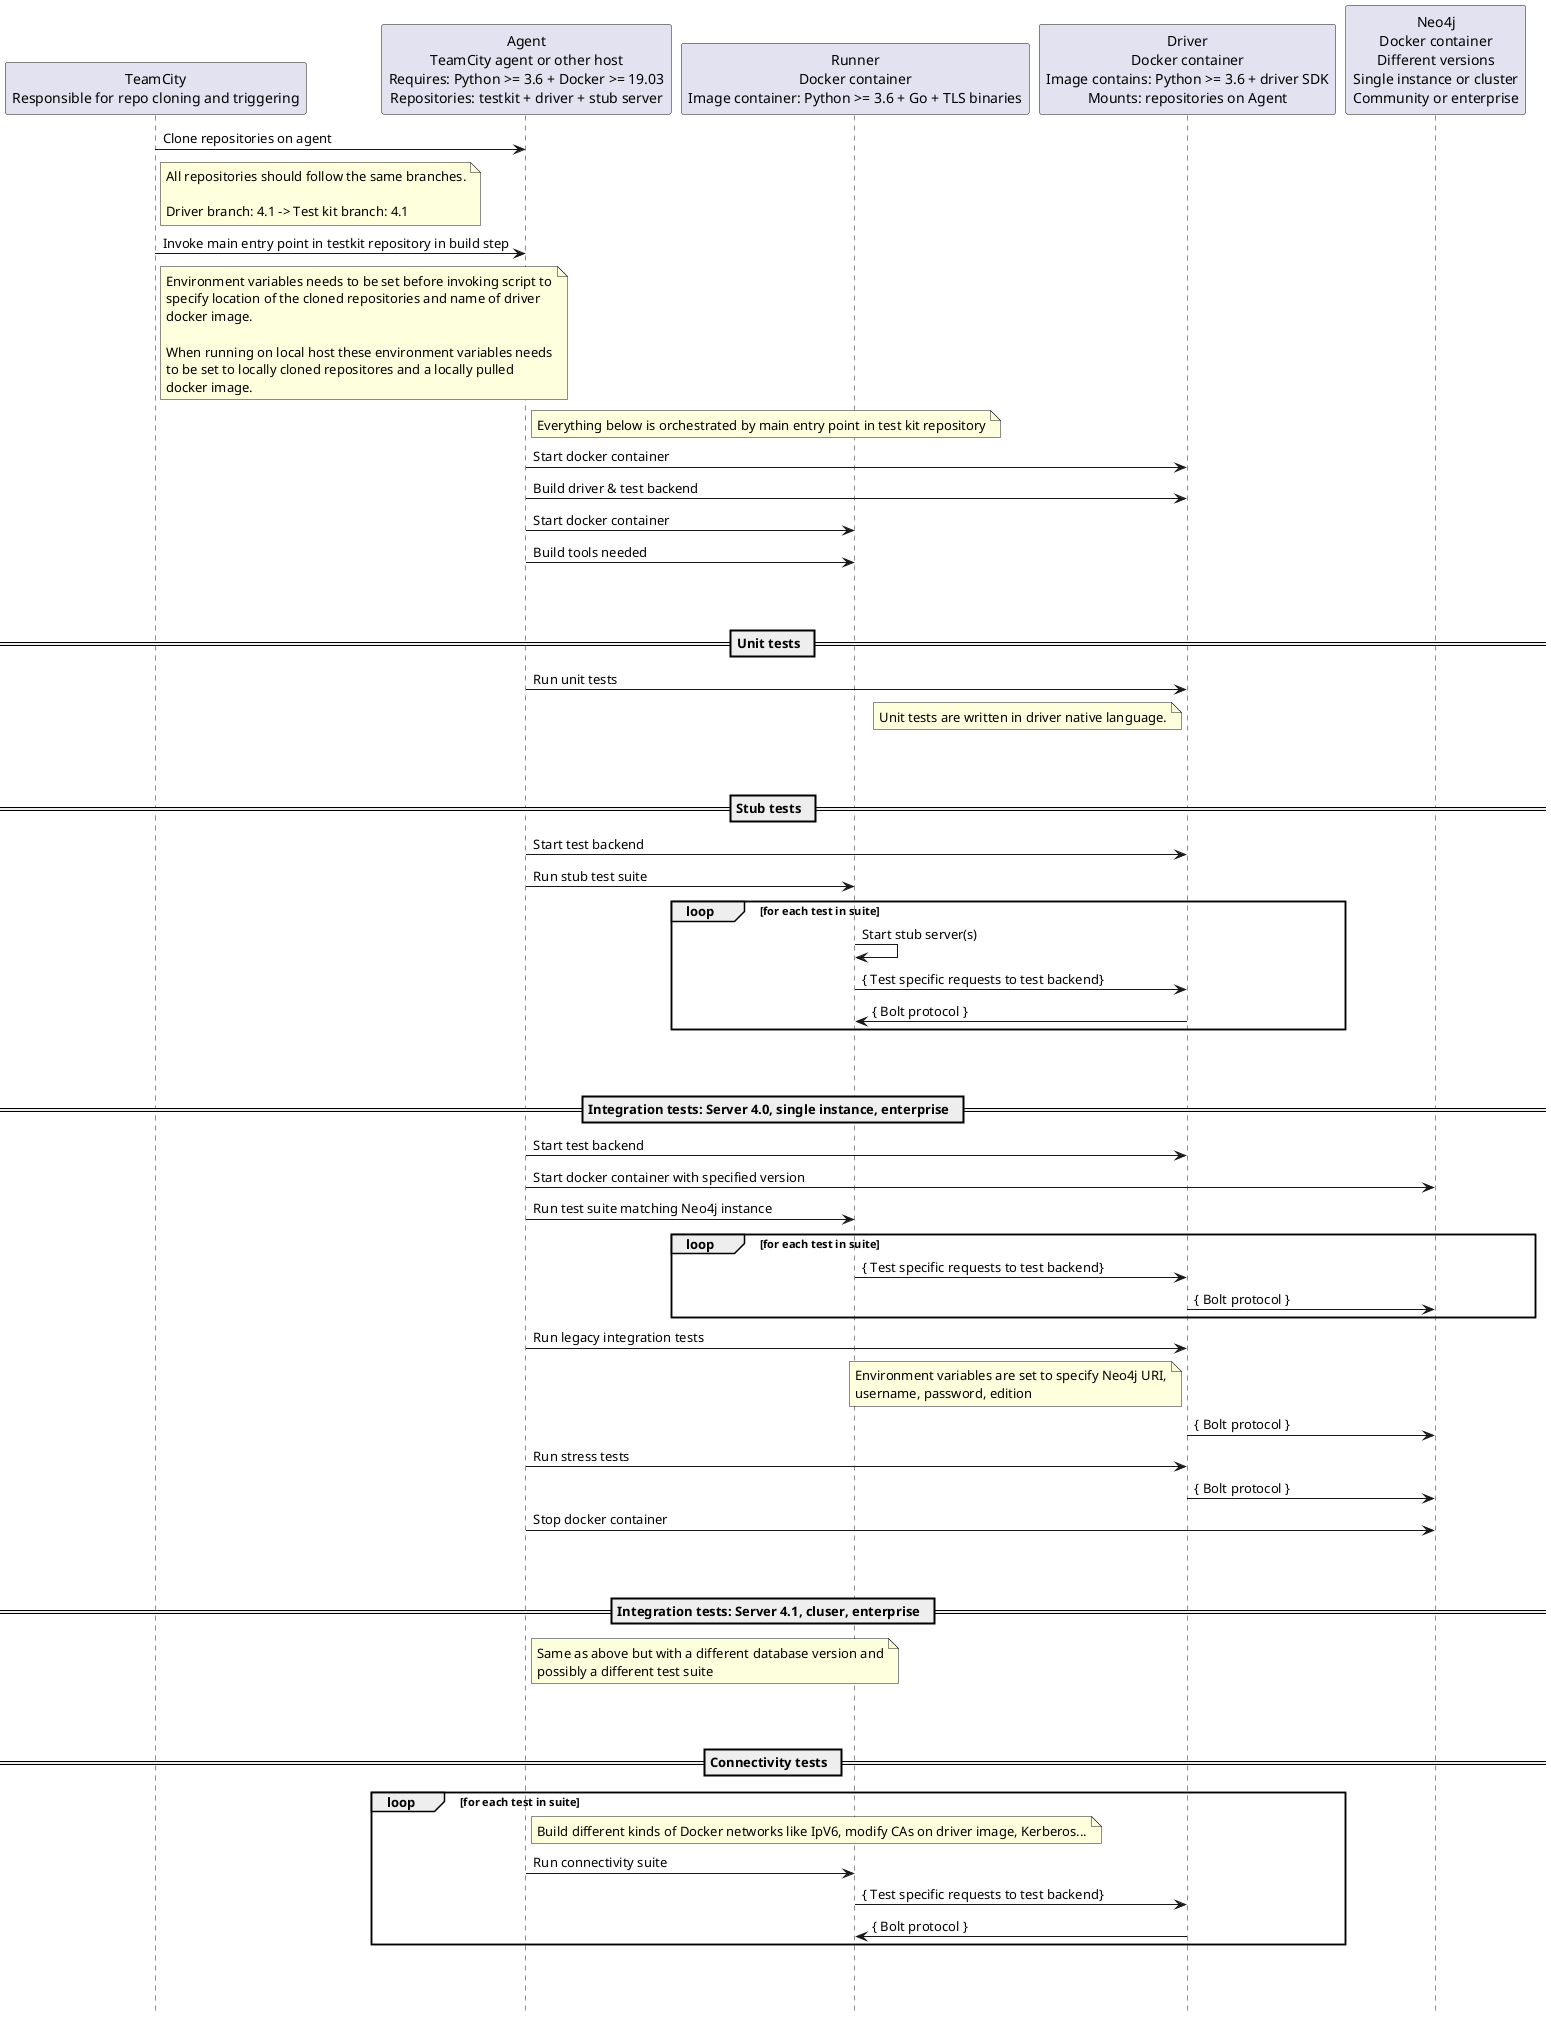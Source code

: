 @startuml
participant "TeamCity\nResponsible for repo cloning and triggering" as TeamCity
participant "Agent\nTeamCity agent or other host\nRequires: Python >= 3.6 + Docker >= 19.03\nRepositories: testkit + driver + stub server" as Agent
participant "Runner\nDocker container\nImage container: Python >= 3.6 + Go + TLS binaries" as Runner
participant "Driver\nDocker container\nImage contains: Python >= 3.6 + driver SDK\nMounts: repositories on Agent" as Driver
participant "Neo4j\nDocker container\nDifferent versions\nSingle instance or cluster\nCommunity or enterprise" as Neo4j
hide footbox

TeamCity -> Agent: Clone repositories on agent
note right of TeamCity
All repositories should follow the same branches.

Driver branch: 4.1 -> Test kit branch: 4.1
end note

TeamCity -> Agent: Invoke main entry point in testkit repository in build step
note right of TeamCity
Environment variables needs to be set before invoking script to
specify location of the cloned repositories and name of driver
docker image.

When running on local host these environment variables needs
to be set to locally cloned repositores and a locally pulled
docker image.
end note

note right of Agent
Everything below is orchestrated by main entry point in test kit repository
end note

Agent -> Driver: Start docker container
Agent -> Driver: Build driver & test backend

Agent -> Runner: Start docker container
Agent -> Runner: Build tools needed

||50||
== Unit tests  == 
Agent -> Driver: Run unit tests
note left of Driver
Unit tests are written in driver native language.
end note

||50||
== Stub tests  == 
Agent -> Driver: Start test backend
Agent -> Runner: Run stub test suite
loop for each test in suite
Runner -> Runner: Start stub server(s)
Runner -> Driver: { Test specific requests to test backend}
Driver -> Runner: { Bolt protocol }
end


||50||
== Integration tests: Server 4.0, single instance, enterprise  ==
Agent -> Driver: Start test backend
Agent -> Neo4j: Start docker container with specified version
Agent -> Runner: Run test suite matching Neo4j instance
loop for each test in suite
Runner -> Driver: { Test specific requests to test backend}
Driver -> Neo4j: { Bolt protocol }
end
Agent -> Driver: Run legacy integration tests
note left of Driver
Environment variables are set to specify Neo4j URI,
username, password, edition
end note
Driver -> Neo4j: { Bolt protocol }
Agent -> Driver: Run stress tests
Driver -> Neo4j: { Bolt protocol }
Agent -> Neo4j: Stop docker container

||50||
== Integration tests: Server 4.1, cluser, enterprise  ==
note right of Agent
Same as above but with a different database version and
possibly a different test suite 
end note

||50||
== Connectivity tests  ==
loop for each test in suite
note right of Agent
Build different kinds of Docker networks like IpV6, modify CAs on driver image, Kerberos...
end note
Agent -> Runner: Run connectivity suite
Runner -> Driver: { Test specific requests to test backend}
Driver -> Runner: { Bolt protocol }
end note


||50||
@enduml
